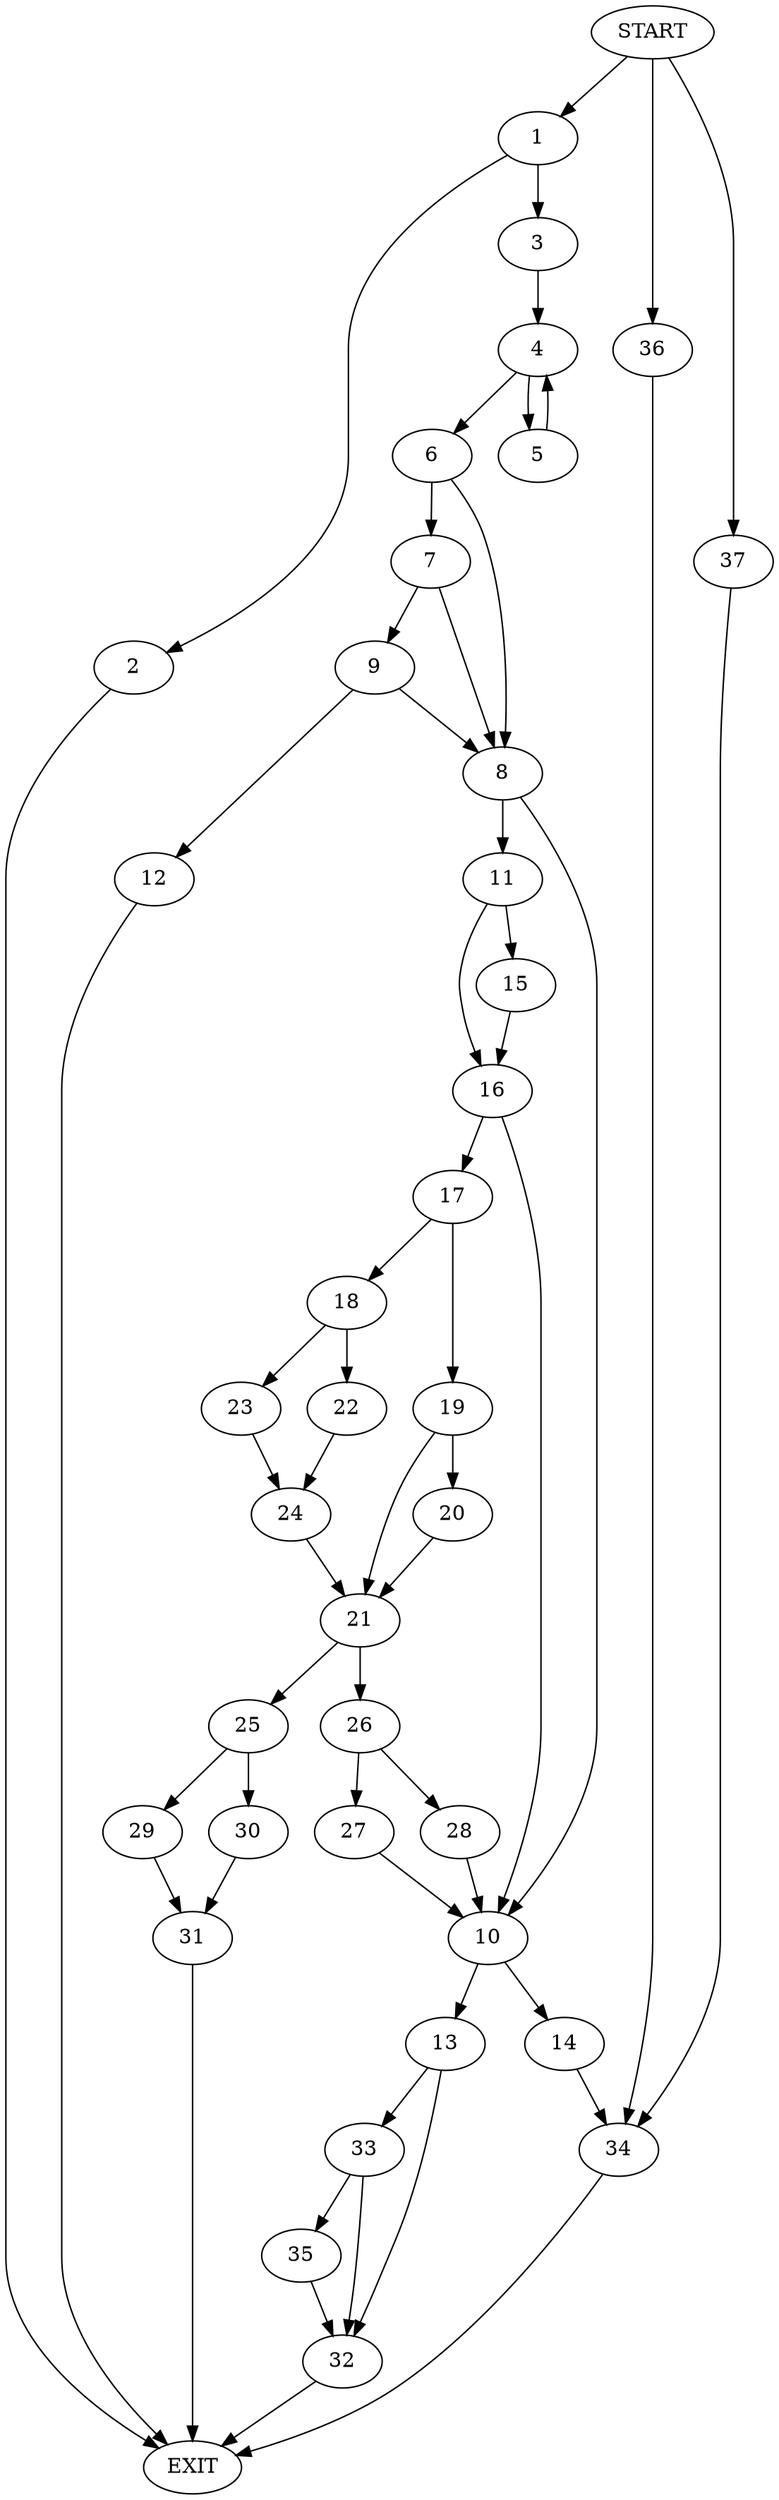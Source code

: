 digraph {
0 [label="START"]
38 [label="EXIT"]
0 -> 1
1 -> 2
1 -> 3
2 -> 38
3 -> 4
4 -> 5
4 -> 6
5 -> 4
6 -> 7
6 -> 8
7 -> 8
7 -> 9
8 -> 10
8 -> 11
9 -> 8
9 -> 12
12 -> 38
10 -> 13
10 -> 14
11 -> 15
11 -> 16
15 -> 16
16 -> 10
16 -> 17
17 -> 18
17 -> 19
19 -> 20
19 -> 21
18 -> 22
18 -> 23
23 -> 24
22 -> 24
24 -> 21
21 -> 25
21 -> 26
20 -> 21
26 -> 27
26 -> 28
25 -> 29
25 -> 30
30 -> 31
29 -> 31
31 -> 38
27 -> 10
28 -> 10
13 -> 32
13 -> 33
14 -> 34
33 -> 32
33 -> 35
32 -> 38
35 -> 32
34 -> 38
0 -> 36
36 -> 34
0 -> 37
37 -> 34
}
